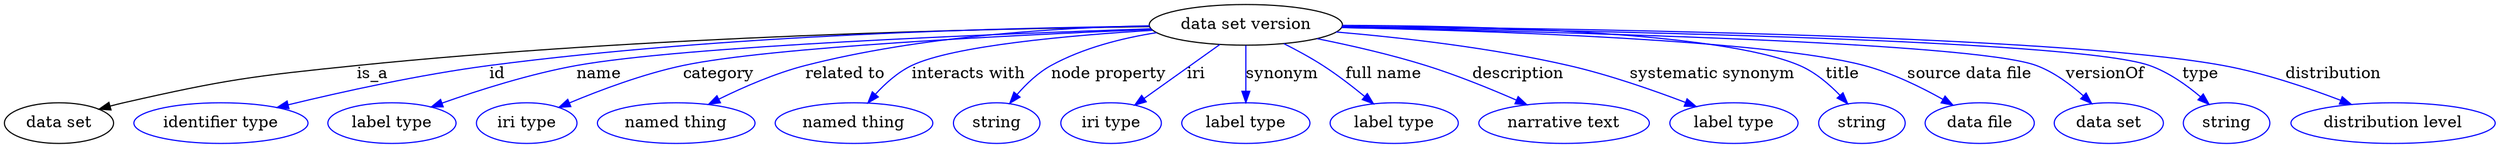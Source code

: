 digraph {
	graph [bb="0,0,1782.2,122"];
	node [label="\N"];
	"data set version"	[height=0.5,
		label="data set version",
		pos="887.87,104",
		width=1.8088];
	"data set"	[height=0.5,
		pos="36.87,18",
		width=1.0242];
	"data set version" -> "data set"	[label=is_a,
		lp="270.15,61",
		pos="e,64.347,30.037 822.84,102.06 708.35,99.803 463.5,92.319 258.32,68 179.61,58.671 159.32,56.928 82.87,36 79.927,35.194 76.906,34.281 \
73.887,33.306"];
	id	[color=blue,
		height=0.5,
		label="identifier type",
		pos="150.87,18",
		width=1.652];
	"data set version" -> id	[color=blue,
		label=id,
		lp="357.32,61",
		pos="e,191.45,31.189 823.02,102.37 721.7,100.59 519.96,93.776 350.98,68 299.32,60.119 241.44,45.271 201.27,33.977",
		style=solid];
	name	[color=blue,
		height=0.5,
		label="label type",
		pos="272.87,18",
		width=1.2425];
	"data set version" -> name	[color=blue,
		label=name,
		lp="434.03,61",
		pos="e,302.68,31.482 822.65,103.25 731.35,102.45 560.7,96.734 418.55,68 381.54,60.519 340.94,46.337 312.02,35.148",
		style=solid];
	category	[color=blue,
		height=0.5,
		label="iri type",
		pos="370.87,18",
		width=0.9834];
	"data set version" -> category	[color=blue,
		label=category,
		lp="517.97,61",
		pos="e,395.11,31.127 822.77,102.98 743.84,101.64 607.29,95.094 493.68,68 462.33,60.526 428.44,46.516 404.22,35.385",
		style=solid];
	"related to"	[color=blue,
		height=0.5,
		label="named thing",
		pos="477.87,18",
		width=1.5019];
	"data set version" -> "related to"	[color=blue,
		label="related to",
		lp="607.11,61",
		pos="e,503.06,33.963 823.06,101.84 759.99,99.267 661.99,91.425 580.4,68 556.5,61.138 531.28,49.156 511.83,38.758",
		style=solid];
	"interacts with"	[color=blue,
		height=0.5,
		label="named thing",
		pos="603.87,18",
		width=1.5019];
	"data set version" -> "interacts with"	[color=blue,
		label="interacts with",
		lp="693.78,61",
		pos="e,616.76,35.866 826.32,97.979 767.75,92.448 684.37,82.388 655.06,68 643.15,62.155 632.2,52.542 623.5,43.372",
		style=solid];
	"node property"	[color=blue,
		height=0.5,
		label=string,
		pos="705.87,18",
		width=0.8403];
	"data set version" -> "node property"	[color=blue,
		label="node property",
		lp="790.94,61",
		pos="e,716.94,34.942 830.09,95.601 804.76,90.529 775.45,82.061 751.73,68 740.99,61.632 731.2,52.006 723.45,42.967",
		style=solid];
	iri	[color=blue,
		height=0.5,
		label="iri type",
		pos="789.87,18",
		width=0.9834];
	"data set version" -> iri	[color=blue,
		label=iri,
		lp="851.09,61",
		pos="e,807.22,33.872 868.51,86.404 853.17,73.256 831.62,54.786 814.96,40.505",
		style=solid];
	synonym	[color=blue,
		height=0.5,
		label="label type",
		pos="887.87,18",
		width=1.2425];
	"data set version" -> synonym	[color=blue,
		label=synonym,
		lp="913.54,61",
		pos="e,887.87,36.095 887.87,85.595 887.87,74.257 887.87,59.227 887.87,46.315",
		style=solid];
	"full name"	[color=blue,
		height=0.5,
		label="label type",
		pos="994.87,18",
		width=1.2425];
	"data set version" -> "full name"	[color=blue,
		label="full name",
		lp="986.5,61",
		pos="e,979.18,35.275 914.58,87.418 923.8,81.674 934.03,74.881 942.87,68 952.87,60.223 963.16,50.856 971.92,42.404",
		style=solid];
	description	[color=blue,
		height=0.5,
		label="narrative text",
		pos="1114.9,18",
		width=1.5834];
	"data set version" -> description	[color=blue,
		label=description,
		lp="1079,61",
		pos="e,1088.5,33.995 936.99,92.111 961.38,86.093 991.07,77.839 1016.9,68 1038.3,59.825 1061.3,48.475 1079.6,38.758",
		style=solid];
	"systematic synonym"	[color=blue,
		height=0.5,
		label="label type",
		pos="1234.9,18",
		width=1.2425];
	"data set version" -> "systematic synonym"	[color=blue,
		label="systematic synonym",
		lp="1211.8,61",
		pos="e,1207.2,32.374 948.63,97.443 994.59,92.316 1058.9,83.154 1113.9,68 1142.9,60 1174.3,47.126 1197.9,36.581",
		style=solid];
	title	[color=blue,
		height=0.5,
		label=string,
		pos="1327.9,18",
		width=0.8403];
	"data set version" -> title	[color=blue,
		label=title,
		lp="1306.8,61",
		pos="e,1315.2,34.723 952.9,101.98 1047.3,99.678 1217.1,92.201 1272.9,68 1286.2,62.218 1298.5,51.916 1308.1,42.245",
		style=solid];
	"source data file"	[color=blue,
		height=0.5,
		label="data file",
		pos="1414.9,18",
		width=1.0652];
	"data set version" -> "source data file"	[color=blue,
		label="source data file",
		lp="1399.2,61",
		pos="e,1393.8,33.318 952.33,100.98 1055.8,97.2 1254.4,87.61 1321.9,68 1344.3,61.497 1367.5,49.285 1385.1,38.679",
		style=solid];
	versionOf	[color=blue,
		height=0.5,
		label="data set",
		pos="1507.9,18",
		width=1.0242];
	"data set version" -> versionOf	[color=blue,
		label=versionOf,
		lp="1498.9,61",
		pos="e,1493.2,34.873 953.25,103.75 1080.7,104.43 1357.6,101.8 1445.9,68 1460.7,62.315 1474.8,51.737 1485.8,41.861",
		style=solid];
	type	[color=blue,
		height=0.5,
		label=string,
		pos="1592.9,18",
		width=0.8403];
	"data set version" -> type	[color=blue,
		label=type,
		lp="1567.9,61",
		pos="e,1578.7,34.441 952.6,101.7 1105,98.306 1477.8,88.059 1530.9,68 1545.9,62.298 1560.2,51.509 1571.3,41.504",
		style=solid];
	distribution	[color=blue,
		height=0.5,
		label="distribution level",
		pos="1711.9,18",
		width=1.9523];
	"data set version" -> distribution	[color=blue,
		label=distribution,
		lp="1663.1,61",
		pos="e,1680.6,34.158 952.86,102.34 1101.9,100.4 1464.6,93.162 1583.9,68 1614.1,61.626 1646.6,49.122 1671.2,38.342",
		style=solid];
}
